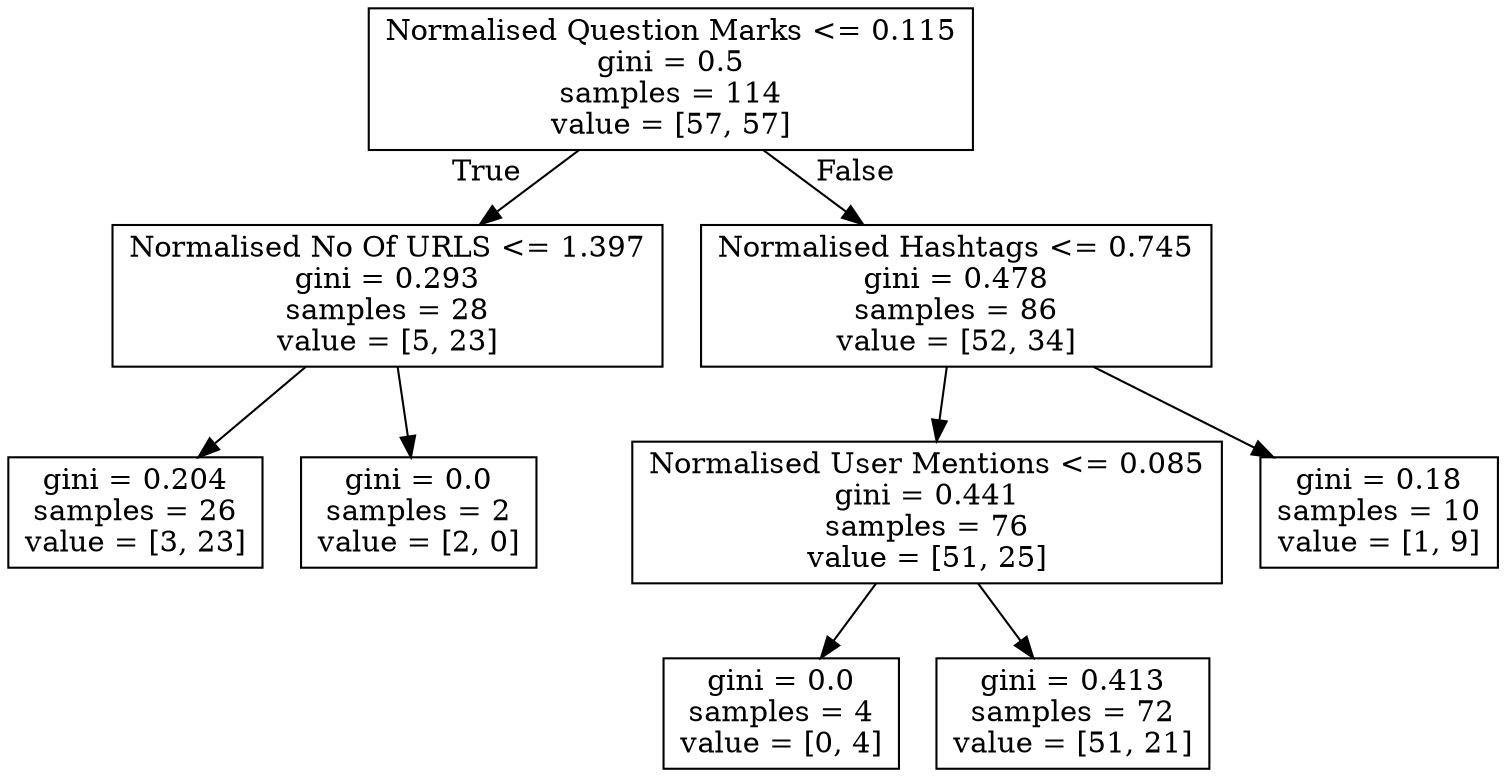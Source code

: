 digraph Tree {
node [shape=box] ;
0 [label="Normalised Question Marks <= 0.115\ngini = 0.5\nsamples = 114\nvalue = [57, 57]"] ;
1 [label="Normalised No Of URLS <= 1.397\ngini = 0.293\nsamples = 28\nvalue = [5, 23]"] ;
0 -> 1 [labeldistance=2.5, labelangle=45, headlabel="True"] ;
7 [label="gini = 0.204\nsamples = 26\nvalue = [3, 23]"] ;
1 -> 7 ;
8 [label="gini = 0.0\nsamples = 2\nvalue = [2, 0]"] ;
1 -> 8 ;
2 [label="Normalised Hashtags <= 0.745\ngini = 0.478\nsamples = 86\nvalue = [52, 34]"] ;
0 -> 2 [labeldistance=2.5, labelangle=-45, headlabel="False"] ;
3 [label="Normalised User Mentions <= 0.085\ngini = 0.441\nsamples = 76\nvalue = [51, 25]"] ;
2 -> 3 ;
5 [label="gini = 0.0\nsamples = 4\nvalue = [0, 4]"] ;
3 -> 5 ;
6 [label="gini = 0.413\nsamples = 72\nvalue = [51, 21]"] ;
3 -> 6 ;
4 [label="gini = 0.18\nsamples = 10\nvalue = [1, 9]"] ;
2 -> 4 ;
}